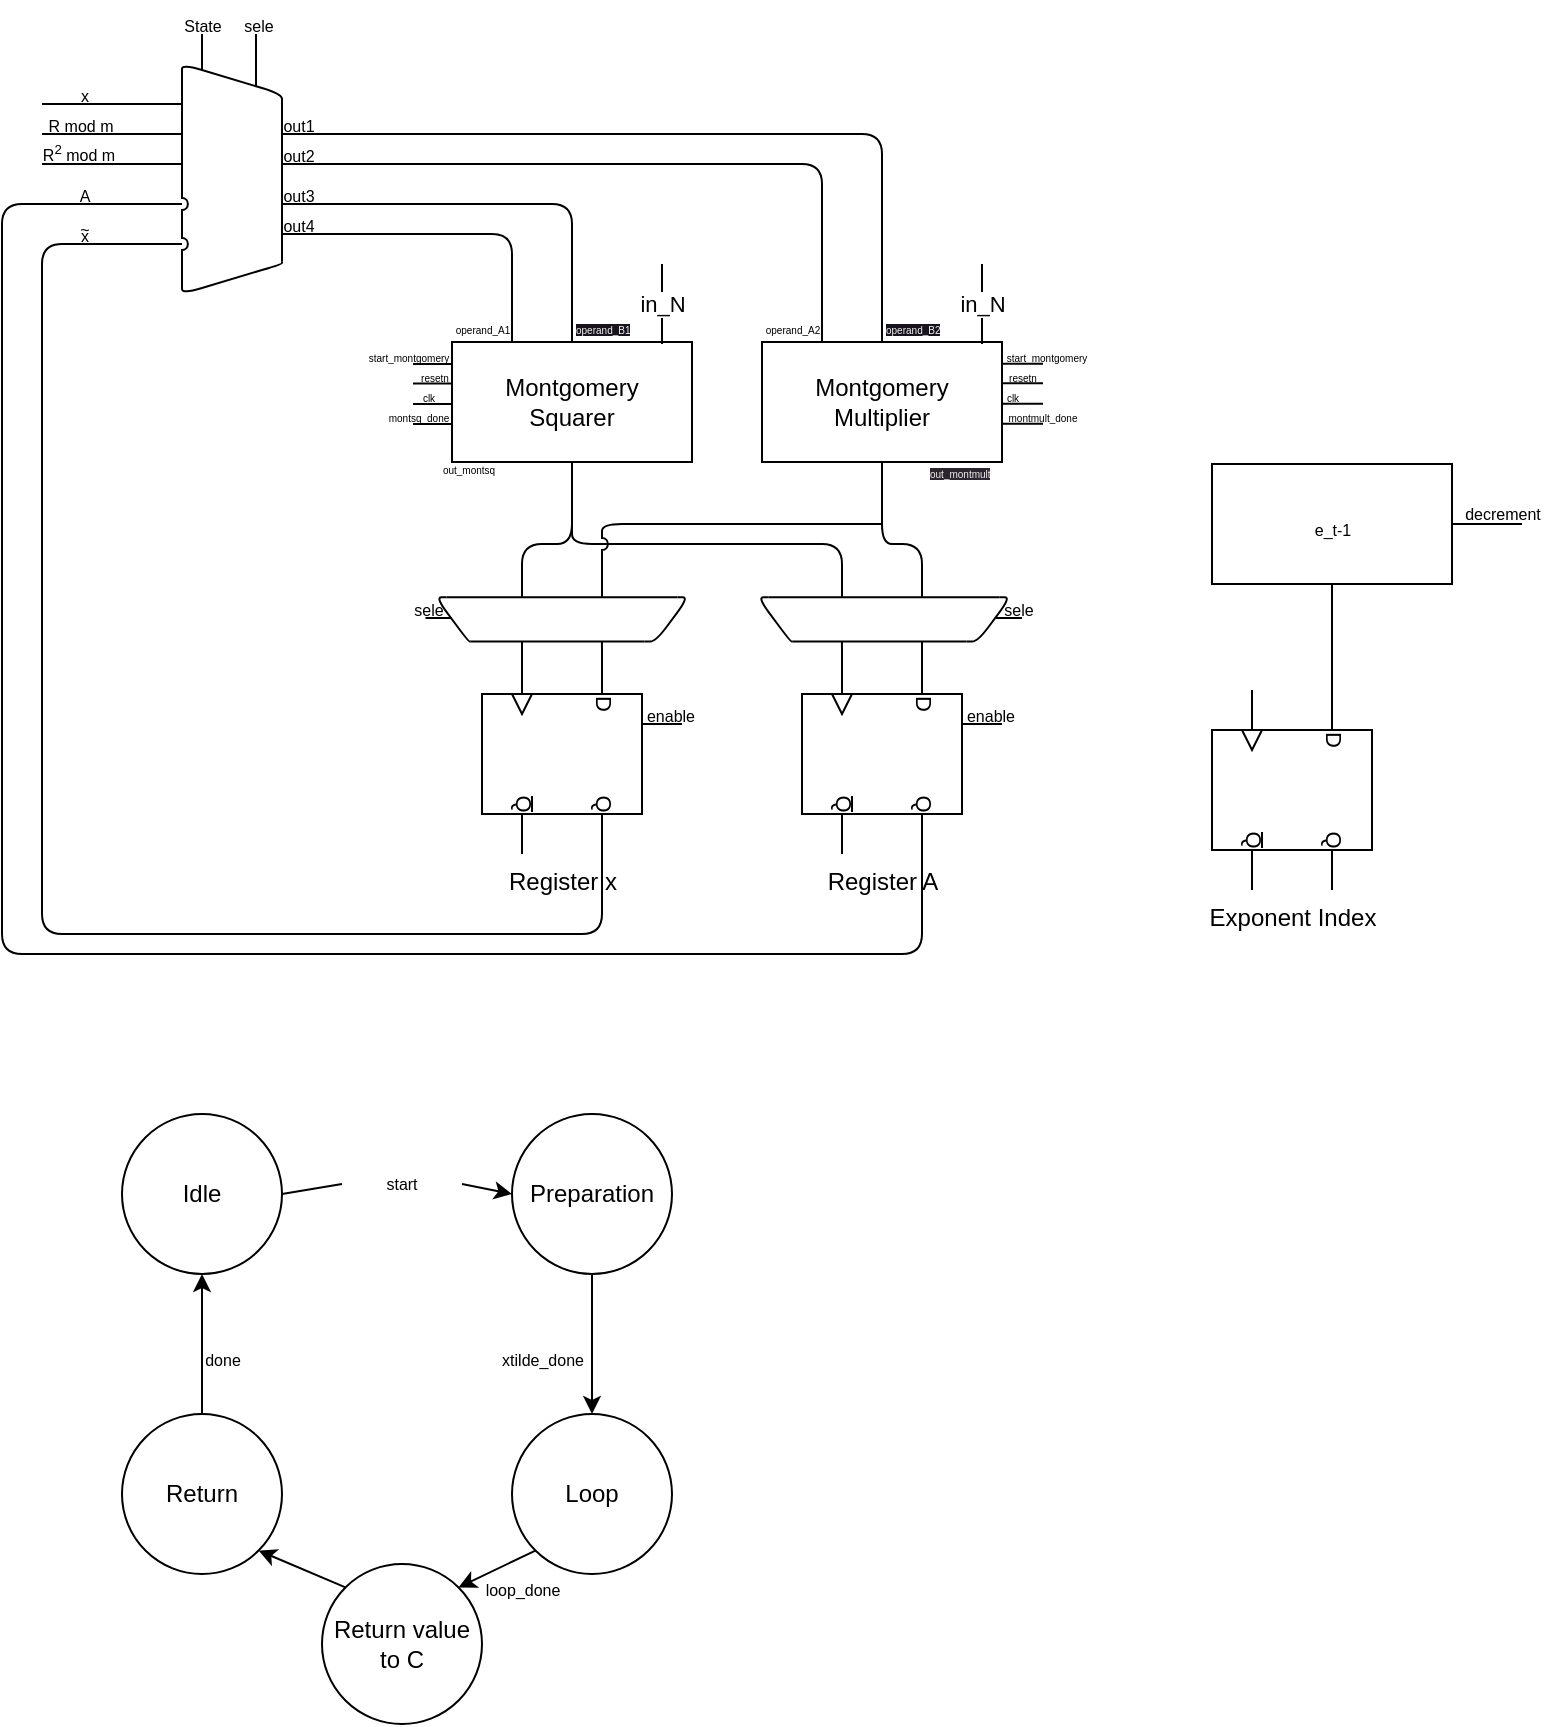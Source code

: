 <mxfile>
    <diagram id="UfIuGkAlby8bBscYtXFV" name="Page-1">
        <mxGraphModel dx="837" dy="388" grid="1" gridSize="5" guides="1" tooltips="1" connect="1" arrows="1" fold="1" page="1" pageScale="1" pageWidth="850" pageHeight="1100" math="0" shadow="0">
            <root>
                <mxCell id="0"/>
                <mxCell id="1" parent="0"/>
                <mxCell id="8" value="Montgomery&lt;br&gt;Squarer" style="rounded=0;whiteSpace=wrap;html=1;points=[[0,0,0,0,0],[0,0.25,0,0,0],[0,0.5,0,0,0],[0,0.75,0,0,0],[0,1,0,0,0],[0.25,0,0,0,0],[0.26,1,0,0,0],[0.5,0,0,0,0],[0.5,1,0,0,0],[0.75,0,0,0,0],[0.75,1,0,0,0],[1,0,0,0,0],[1,0.25,0,0,0],[1,0.5,0,0,0],[1,0.75,0,0,0],[1,1,0,0,0]];" parent="1" vertex="1">
                    <mxGeometry x="265" y="199" width="120" height="60" as="geometry"/>
                </mxCell>
                <mxCell id="10" value="Montgomery&lt;br&gt;Multiplier" style="rounded=0;whiteSpace=wrap;html=1;points=[[0,0,0,0,0],[0,0.25,0,0,0],[0,0.5,0,0,0],[0,0.75,0,0,0],[0,1,0,0,0],[0.25,0,0,0,0],[0.26,1,0,0,0],[0.5,0,0,0,0],[0.5,1,0,0,0],[0.71,1,0,0,0],[0.75,0,0,0,0],[1,0,0,0,0],[1,0.25,0,0,0],[1,0.5,0,0,0],[1,0.75,0,0,0],[1,1,0,0,0]];" parent="1" vertex="1">
                    <mxGeometry x="420" y="199" width="120" height="60" as="geometry"/>
                </mxCell>
                <mxCell id="91" style="edgeStyle=none;rounded=1;jumpStyle=arc;html=1;exitX=1;exitY=0.25;exitDx=0;exitDy=0;exitPerimeter=0;strokeColor=default;strokeWidth=1;endArrow=none;endFill=0;" parent="1" source="14" edge="1">
                    <mxGeometry relative="1" as="geometry">
                        <mxPoint x="130" y="150" as="targetPoint"/>
                        <Array as="points">
                            <mxPoint x="340" y="495"/>
                            <mxPoint x="60" y="495"/>
                            <mxPoint x="60" y="150"/>
                        </Array>
                    </mxGeometry>
                </mxCell>
                <mxCell id="158" style="edgeStyle=none;curved=1;jumpStyle=arc;html=1;exitX=0;exitY=0.25;exitDx=0;exitDy=0;exitPerimeter=0;strokeColor=default;strokeWidth=1;fontSize=8;endArrow=none;endFill=0;" parent="1" source="14" edge="1">
                    <mxGeometry relative="1" as="geometry">
                        <mxPoint x="339.97" y="348.728" as="targetPoint"/>
                    </mxGeometry>
                </mxCell>
                <mxCell id="159" style="edgeStyle=none;curved=1;jumpStyle=arc;html=1;exitX=0;exitY=0.75;exitDx=0;exitDy=0;exitPerimeter=0;strokeColor=default;strokeWidth=1;fontSize=8;endArrow=none;endFill=0;" parent="1" source="14" edge="1">
                    <mxGeometry relative="1" as="geometry">
                        <mxPoint x="300.016" y="348.961" as="targetPoint"/>
                    </mxGeometry>
                </mxCell>
                <mxCell id="14" value="Register x" style="verticalLabelPosition=bottom;shadow=0;dashed=0;align=center;html=1;verticalAlign=top;shape=mxgraph.electrical.logic_gates.d_type_flip-flop;direction=south;" parent="1" vertex="1">
                    <mxGeometry x="280" y="355" width="80" height="100" as="geometry"/>
                </mxCell>
                <mxCell id="89" style="rounded=1;jumpStyle=arc;html=1;exitX=1;exitY=0.25;exitDx=0;exitDy=0;exitPerimeter=0;strokeColor=default;strokeWidth=1;endArrow=none;endFill=0;" parent="1" source="15" edge="1">
                    <mxGeometry relative="1" as="geometry">
                        <mxPoint x="130" y="130" as="targetPoint"/>
                        <Array as="points">
                            <mxPoint x="500" y="505"/>
                            <mxPoint x="40" y="505"/>
                            <mxPoint x="40" y="132"/>
                            <mxPoint x="40" y="130"/>
                        </Array>
                    </mxGeometry>
                </mxCell>
                <mxCell id="160" style="edgeStyle=none;curved=1;jumpStyle=arc;html=1;exitX=0;exitY=0.25;exitDx=0;exitDy=0;exitPerimeter=0;strokeColor=default;strokeWidth=1;fontSize=8;endArrow=none;endFill=0;" parent="1" source="15" edge="1">
                    <mxGeometry relative="1" as="geometry">
                        <mxPoint x="500.011" y="348.64" as="targetPoint"/>
                    </mxGeometry>
                </mxCell>
                <mxCell id="161" style="edgeStyle=none;curved=1;jumpStyle=arc;html=1;exitX=0;exitY=0.75;exitDx=0;exitDy=0;exitPerimeter=0;strokeColor=default;strokeWidth=1;fontSize=8;endArrow=none;endFill=0;" parent="1" source="15" edge="1">
                    <mxGeometry relative="1" as="geometry">
                        <mxPoint x="459.968" y="348.914" as="targetPoint"/>
                    </mxGeometry>
                </mxCell>
                <mxCell id="15" value="Register A" style="verticalLabelPosition=bottom;shadow=0;dashed=0;align=center;html=1;verticalAlign=top;shape=mxgraph.electrical.logic_gates.d_type_flip-flop;direction=south;movable=1;resizable=1;rotatable=1;deletable=1;editable=1;connectable=1;" parent="1" vertex="1">
                    <mxGeometry x="440" y="355" width="80" height="100" as="geometry"/>
                </mxCell>
                <mxCell id="49" value="in_N" style="endArrow=none;html=1;rounded=1;exitX=0.75;exitY=0;exitDx=0;exitDy=0;exitPerimeter=0;" parent="1" edge="1">
                    <mxGeometry width="50" height="50" relative="1" as="geometry">
                        <mxPoint x="530" y="200" as="sourcePoint"/>
                        <mxPoint x="530" y="160" as="targetPoint"/>
                    </mxGeometry>
                </mxCell>
                <mxCell id="54" value="in_N" style="endArrow=none;html=1;rounded=1;exitX=0.75;exitY=0;exitDx=0;exitDy=0;exitPerimeter=0;" parent="1" edge="1">
                    <mxGeometry width="50" height="50" relative="1" as="geometry">
                        <mxPoint x="370" y="200" as="sourcePoint"/>
                        <mxPoint x="370" y="160" as="targetPoint"/>
                    </mxGeometry>
                </mxCell>
                <mxCell id="71" value="" style="endArrow=none;html=1;rounded=1;entryX=0.25;entryY=0;entryDx=0;entryDy=0;entryPerimeter=0;" parent="1" target="8" edge="1">
                    <mxGeometry width="50" height="50" relative="1" as="geometry">
                        <mxPoint x="180" y="145" as="sourcePoint"/>
                        <mxPoint x="340" y="200" as="targetPoint"/>
                        <Array as="points">
                            <mxPoint x="295" y="145"/>
                        </Array>
                    </mxGeometry>
                </mxCell>
                <mxCell id="204" value="&lt;font style=&quot;font-size: 5px;&quot;&gt;operand_A1&lt;/font&gt;" style="edgeLabel;html=1;align=center;verticalAlign=middle;resizable=0;points=[];" parent="71" vertex="1" connectable="0">
                    <mxGeometry x="0.902" y="-1" relative="1" as="geometry">
                        <mxPoint x="-14" as="offset"/>
                    </mxGeometry>
                </mxCell>
                <mxCell id="72" value="" style="endArrow=none;html=1;rounded=1;entryX=0.5;entryY=0;entryDx=0;entryDy=0;entryPerimeter=0;" parent="1" target="8" edge="1">
                    <mxGeometry width="50" height="50" relative="1" as="geometry">
                        <mxPoint x="180" y="130" as="sourcePoint"/>
                        <mxPoint x="275" y="130" as="targetPoint"/>
                        <Array as="points">
                            <mxPoint x="325" y="130"/>
                        </Array>
                    </mxGeometry>
                </mxCell>
                <mxCell id="73" value="" style="endArrow=none;html=1;rounded=1;entryX=0.5;entryY=0;entryDx=0;entryDy=0;entryPerimeter=0;" parent="1" target="10" edge="1">
                    <mxGeometry width="50" height="50" relative="1" as="geometry">
                        <mxPoint x="180" y="95" as="sourcePoint"/>
                        <mxPoint x="360" y="135" as="targetPoint"/>
                        <Array as="points">
                            <mxPoint x="480" y="95"/>
                        </Array>
                    </mxGeometry>
                </mxCell>
                <mxCell id="74" value="" style="endArrow=none;html=1;rounded=1;entryX=0.25;entryY=0;entryDx=0;entryDy=0;entryPerimeter=0;" parent="1" target="10" edge="1">
                    <mxGeometry width="50" height="50" relative="1" as="geometry">
                        <mxPoint x="180" y="110" as="sourcePoint"/>
                        <mxPoint x="350" y="140" as="targetPoint"/>
                        <Array as="points">
                            <mxPoint x="450" y="110"/>
                        </Array>
                    </mxGeometry>
                </mxCell>
                <mxCell id="78" value="" style="group;fillColor=none;rounded=0;" parent="1" vertex="1" connectable="0">
                    <mxGeometry x="130" y="60" width="50" height="115" as="geometry"/>
                </mxCell>
                <mxCell id="58" value="" style="endArrow=none;html=1;rounded=1;strokeColor=default;strokeWidth=1;" parent="78" edge="1">
                    <mxGeometry width="50" height="50" relative="1" as="geometry">
                        <mxPoint x="50" y="98.889" as="sourcePoint"/>
                        <mxPoint x="50" y="20" as="targetPoint"/>
                    </mxGeometry>
                </mxCell>
                <mxCell id="59" value="" style="endArrow=none;html=1;rounded=1;" parent="78" edge="1">
                    <mxGeometry width="50" height="50" relative="1" as="geometry">
                        <mxPoint y="110" as="sourcePoint"/>
                        <mxPoint x="50" y="98.889" as="targetPoint"/>
                        <Array as="points">
                            <mxPoint y="110"/>
                            <mxPoint y="115"/>
                            <mxPoint x="50" y="100"/>
                        </Array>
                    </mxGeometry>
                </mxCell>
                <mxCell id="60" value="" style="endArrow=none;html=1;strokeColor=default;strokeWidth=1;rounded=1;" parent="78" edge="1">
                    <mxGeometry width="50" height="50" relative="1" as="geometry">
                        <mxPoint y="5" as="sourcePoint"/>
                        <mxPoint x="50" y="20" as="targetPoint"/>
                        <Array as="points">
                            <mxPoint/>
                            <mxPoint x="50" y="15"/>
                            <mxPoint x="50" y="20"/>
                        </Array>
                    </mxGeometry>
                </mxCell>
                <mxCell id="76" value="" style="endArrow=none;html=1;rounded=1;strokeColor=default;strokeWidth=1;jumpStyle=arc;" parent="78" edge="1">
                    <mxGeometry width="50" height="50" relative="1" as="geometry">
                        <mxPoint y="110" as="sourcePoint"/>
                        <mxPoint y="5" as="targetPoint"/>
                    </mxGeometry>
                </mxCell>
                <mxCell id="81" value="" style="endArrow=none;html=1;rounded=1;strokeColor=default;strokeWidth=1;jumpStyle=arc;" parent="1" edge="1">
                    <mxGeometry width="50" height="50" relative="1" as="geometry">
                        <mxPoint x="140" y="63" as="sourcePoint"/>
                        <mxPoint x="140" y="45" as="targetPoint"/>
                    </mxGeometry>
                </mxCell>
                <mxCell id="85" value="" style="endArrow=none;html=1;rounded=1;strokeColor=default;strokeWidth=1;jumpStyle=arc;" parent="1" edge="1">
                    <mxGeometry width="50" height="50" relative="1" as="geometry">
                        <mxPoint x="60" y="80" as="sourcePoint"/>
                        <mxPoint x="130" y="80" as="targetPoint"/>
                    </mxGeometry>
                </mxCell>
                <mxCell id="86" value="" style="endArrow=none;html=1;rounded=1;strokeColor=default;strokeWidth=1;jumpStyle=arc;" parent="1" edge="1">
                    <mxGeometry width="50" height="50" relative="1" as="geometry">
                        <mxPoint x="60" y="95" as="sourcePoint"/>
                        <mxPoint x="130" y="95" as="targetPoint"/>
                    </mxGeometry>
                </mxCell>
                <mxCell id="87" value="" style="endArrow=none;html=1;rounded=1;strokeColor=default;strokeWidth=1;jumpStyle=arc;" parent="1" edge="1">
                    <mxGeometry width="50" height="50" relative="1" as="geometry">
                        <mxPoint x="60" y="110" as="sourcePoint"/>
                        <mxPoint x="130" y="110" as="targetPoint"/>
                    </mxGeometry>
                </mxCell>
                <mxCell id="122" value="&lt;font style=&quot;font-size: 8px;&quot;&gt;x&lt;/font&gt;" style="text;html=1;align=center;verticalAlign=middle;resizable=0;points=[];autosize=1;strokeColor=none;fillColor=none;fontSize=5;" parent="1" vertex="1">
                    <mxGeometry x="68" y="63" width="25" height="25" as="geometry"/>
                </mxCell>
                <mxCell id="123" value="R mod m" style="text;html=1;align=center;verticalAlign=middle;resizable=0;points=[];autosize=1;strokeColor=none;fillColor=none;fontSize=8;" parent="1" vertex="1">
                    <mxGeometry x="51" y="78" width="55" height="25" as="geometry"/>
                </mxCell>
                <mxCell id="127" value="R&lt;sup&gt;2&lt;/sup&gt; mod m" style="text;html=1;align=center;verticalAlign=middle;resizable=0;points=[];autosize=1;strokeColor=none;fillColor=none;fontSize=8;" parent="1" vertex="1">
                    <mxGeometry x="50" y="90" width="55" height="30" as="geometry"/>
                </mxCell>
                <mxCell id="128" value="A" style="text;html=1;align=center;verticalAlign=middle;resizable=0;points=[];autosize=1;strokeColor=none;fillColor=none;fontSize=8;" parent="1" vertex="1">
                    <mxGeometry x="68" y="113" width="25" height="25" as="geometry"/>
                </mxCell>
                <mxCell id="131" value="" style="group" parent="1" vertex="1" connectable="0">
                    <mxGeometry x="68" y="130" width="25" height="28" as="geometry"/>
                </mxCell>
                <mxCell id="129" value="x" style="text;html=1;align=center;verticalAlign=middle;resizable=0;points=[];autosize=1;strokeColor=none;fillColor=none;fontSize=8;" parent="131" vertex="1">
                    <mxGeometry y="3" width="25" height="25" as="geometry"/>
                </mxCell>
                <mxCell id="130" value="~" style="text;html=1;align=center;verticalAlign=middle;resizable=0;points=[];autosize=1;strokeColor=none;fillColor=none;fontSize=8;" parent="131" vertex="1">
                    <mxGeometry width="25" height="25" as="geometry"/>
                </mxCell>
                <mxCell id="132" value="State" style="text;html=1;align=center;verticalAlign=middle;resizable=0;points=[];autosize=1;strokeColor=none;fillColor=none;fontSize=8;" parent="1" vertex="1">
                    <mxGeometry x="120" y="28" width="40" height="25" as="geometry"/>
                </mxCell>
                <mxCell id="133" value="sele" style="text;html=1;align=center;verticalAlign=middle;resizable=0;points=[];autosize=1;strokeColor=none;fillColor=none;fontSize=8;" parent="1" vertex="1">
                    <mxGeometry x="150" y="28" width="35" height="25" as="geometry"/>
                </mxCell>
                <mxCell id="134" value="" style="endArrow=none;html=1;strokeColor=default;strokeWidth=1;fontSize=8;curved=1;jumpStyle=arc;" parent="1" edge="1">
                    <mxGeometry width="50" height="50" relative="1" as="geometry">
                        <mxPoint x="167" y="71" as="sourcePoint"/>
                        <mxPoint x="167" y="45" as="targetPoint"/>
                    </mxGeometry>
                </mxCell>
                <mxCell id="148" value="" style="group;fillColor=none;rounded=0;rotation=90;" parent="1" vertex="1" connectable="0">
                    <mxGeometry x="325" y="322" width="55" height="50.87" as="geometry"/>
                </mxCell>
                <mxCell id="149" value="" style="endArrow=none;html=1;rounded=1;strokeColor=default;strokeWidth=1;" parent="148" edge="1">
                    <mxGeometry width="50" height="50" relative="1" as="geometry">
                        <mxPoint x="-50.6" y="26.797" as="sourcePoint"/>
                        <mxPoint x="36.3" y="26.797" as="targetPoint"/>
                    </mxGeometry>
                </mxCell>
                <mxCell id="150" value="" style="endArrow=none;html=1;rounded=1;" parent="148" edge="1">
                    <mxGeometry width="50" height="50" relative="1" as="geometry">
                        <mxPoint x="-62.7" y="4.679" as="sourcePoint"/>
                        <mxPoint x="-50.6" y="26.797" as="targetPoint"/>
                        <Array as="points">
                            <mxPoint x="-62.7" y="4.679"/>
                            <mxPoint x="-68.2" y="4.679"/>
                            <mxPoint x="-51.7" y="26.797"/>
                        </Array>
                    </mxGeometry>
                </mxCell>
                <mxCell id="151" value="" style="endArrow=none;html=1;strokeColor=default;strokeWidth=1;rounded=1;" parent="148" edge="1">
                    <mxGeometry width="50" height="50" relative="1" as="geometry">
                        <mxPoint x="52.8" y="4.679" as="sourcePoint"/>
                        <mxPoint x="36.3" y="26.797" as="targetPoint"/>
                        <Array as="points">
                            <mxPoint x="58.3" y="4.679"/>
                            <mxPoint x="41.8" y="26.797"/>
                            <mxPoint x="36.3" y="26.797"/>
                        </Array>
                    </mxGeometry>
                </mxCell>
                <mxCell id="152" value="" style="endArrow=none;html=1;rounded=1;strokeColor=default;strokeWidth=1;jumpStyle=arc;" parent="148" edge="1">
                    <mxGeometry width="50" height="50" relative="1" as="geometry">
                        <mxPoint x="-62.7" y="4.679" as="sourcePoint"/>
                        <mxPoint x="52.8" y="4.679" as="targetPoint"/>
                    </mxGeometry>
                </mxCell>
                <mxCell id="153" value="" style="group;fillColor=none;rounded=0;rotation=90;" parent="1" vertex="1" connectable="0">
                    <mxGeometry x="486" y="322" width="55" height="50.87" as="geometry"/>
                </mxCell>
                <mxCell id="154" value="" style="endArrow=none;html=1;rounded=1;strokeColor=default;strokeWidth=1;" parent="153" edge="1">
                    <mxGeometry width="50" height="50" relative="1" as="geometry">
                        <mxPoint x="-50.6" y="26.797" as="sourcePoint"/>
                        <mxPoint x="36.3" y="26.797" as="targetPoint"/>
                    </mxGeometry>
                </mxCell>
                <mxCell id="155" value="" style="endArrow=none;html=1;rounded=1;" parent="153" edge="1">
                    <mxGeometry width="50" height="50" relative="1" as="geometry">
                        <mxPoint x="-62.7" y="4.679" as="sourcePoint"/>
                        <mxPoint x="-50.6" y="26.797" as="targetPoint"/>
                        <Array as="points">
                            <mxPoint x="-62.7" y="4.679"/>
                            <mxPoint x="-68.2" y="4.679"/>
                            <mxPoint x="-51.7" y="26.797"/>
                        </Array>
                    </mxGeometry>
                </mxCell>
                <mxCell id="156" value="" style="endArrow=none;html=1;strokeColor=default;strokeWidth=1;rounded=1;" parent="153" edge="1">
                    <mxGeometry width="50" height="50" relative="1" as="geometry">
                        <mxPoint x="52.8" y="4.679" as="sourcePoint"/>
                        <mxPoint x="36.3" y="26.797" as="targetPoint"/>
                        <Array as="points">
                            <mxPoint x="58.3" y="4.679"/>
                            <mxPoint x="41.8" y="26.797"/>
                            <mxPoint x="36.3" y="26.797"/>
                        </Array>
                    </mxGeometry>
                </mxCell>
                <mxCell id="157" value="" style="endArrow=none;html=1;rounded=1;strokeColor=default;strokeWidth=1;jumpStyle=arc;" parent="153" edge="1">
                    <mxGeometry width="50" height="50" relative="1" as="geometry">
                        <mxPoint x="-62.7" y="4.679" as="sourcePoint"/>
                        <mxPoint x="52.8" y="4.679" as="targetPoint"/>
                    </mxGeometry>
                </mxCell>
                <mxCell id="163" value="" style="endArrow=none;html=1;strokeColor=default;strokeWidth=1;fontSize=8;curved=1;jumpStyle=arc;" parent="1" edge="1">
                    <mxGeometry width="50" height="50" relative="1" as="geometry">
                        <mxPoint x="251.75" y="337" as="sourcePoint"/>
                        <mxPoint x="264.75" y="337" as="targetPoint"/>
                        <Array as="points"/>
                    </mxGeometry>
                </mxCell>
                <mxCell id="164" value="" style="endArrow=none;html=1;strokeColor=default;strokeWidth=1;fontSize=8;curved=1;jumpStyle=arc;" parent="1" edge="1">
                    <mxGeometry width="50" height="50" relative="1" as="geometry">
                        <mxPoint x="537" y="337" as="sourcePoint"/>
                        <mxPoint x="550" y="337" as="targetPoint"/>
                        <Array as="points"/>
                    </mxGeometry>
                </mxCell>
                <mxCell id="165" value="sele" style="text;html=1;align=center;verticalAlign=middle;resizable=0;points=[];autosize=1;strokeColor=none;fillColor=none;fontSize=8;" parent="1" vertex="1">
                    <mxGeometry x="530" y="320" width="35" height="25" as="geometry"/>
                </mxCell>
                <mxCell id="167" value="sele" style="text;html=1;align=center;verticalAlign=middle;resizable=0;points=[];autosize=1;strokeColor=none;fillColor=none;fontSize=8;" parent="1" vertex="1">
                    <mxGeometry x="235" y="320" width="35" height="25" as="geometry"/>
                </mxCell>
                <mxCell id="197" style="edgeStyle=none;curved=1;jumpStyle=arc;html=1;exitX=0;exitY=0.25;exitDx=0;exitDy=0;exitPerimeter=0;strokeColor=default;strokeWidth=1;fontSize=8;endArrow=none;endFill=0;entryX=0.5;entryY=1;entryDx=0;entryDy=0;" parent="1" source="170" target="199" edge="1">
                    <mxGeometry relative="1" as="geometry">
                        <mxPoint x="704.907" y="310.0" as="targetPoint"/>
                    </mxGeometry>
                </mxCell>
                <mxCell id="170" value="Exponent Index" style="verticalLabelPosition=bottom;shadow=0;dashed=0;align=center;html=1;verticalAlign=top;shape=mxgraph.electrical.logic_gates.d_type_flip-flop;direction=south;movable=1;resizable=1;rotatable=1;deletable=1;editable=1;connectable=1;" parent="1" vertex="1">
                    <mxGeometry x="645" y="373" width="80" height="100" as="geometry"/>
                </mxCell>
                <mxCell id="171" value="" style="endArrow=none;html=1;strokeColor=default;strokeWidth=1;fontSize=8;curved=1;jumpStyle=arc;" parent="1" edge="1">
                    <mxGeometry width="50" height="50" relative="1" as="geometry">
                        <mxPoint x="520" y="390" as="sourcePoint"/>
                        <mxPoint x="540" y="390" as="targetPoint"/>
                    </mxGeometry>
                </mxCell>
                <mxCell id="172" value="" style="endArrow=none;html=1;strokeColor=default;strokeWidth=1;fontSize=8;curved=1;jumpStyle=arc;" parent="1" edge="1">
                    <mxGeometry width="50" height="50" relative="1" as="geometry">
                        <mxPoint x="360" y="390" as="sourcePoint"/>
                        <mxPoint x="380" y="390" as="targetPoint"/>
                    </mxGeometry>
                </mxCell>
                <mxCell id="173" value="enable" style="text;html=1;align=center;verticalAlign=middle;resizable=0;points=[];autosize=1;strokeColor=none;fillColor=none;fontSize=8;" parent="1" vertex="1">
                    <mxGeometry x="351" y="373" width="45" height="25" as="geometry"/>
                </mxCell>
                <mxCell id="174" value="enable" style="text;html=1;align=center;verticalAlign=middle;resizable=0;points=[];autosize=1;strokeColor=none;fillColor=none;fontSize=8;" parent="1" vertex="1">
                    <mxGeometry x="511" y="373" width="45" height="25" as="geometry"/>
                </mxCell>
                <mxCell id="179" value="Idle" style="ellipse;whiteSpace=wrap;html=1;" parent="1" vertex="1">
                    <mxGeometry x="100" y="585" width="80" height="80" as="geometry"/>
                </mxCell>
                <mxCell id="180" value="Loop" style="ellipse;whiteSpace=wrap;html=1;" parent="1" vertex="1">
                    <mxGeometry x="295" y="735" width="80" height="80" as="geometry"/>
                </mxCell>
                <mxCell id="181" value="Return" style="ellipse;whiteSpace=wrap;html=1;" parent="1" vertex="1">
                    <mxGeometry x="100" y="735" width="80" height="80" as="geometry"/>
                </mxCell>
                <mxCell id="182" value="Preparation" style="ellipse;whiteSpace=wrap;html=1;" parent="1" vertex="1">
                    <mxGeometry x="295" y="585" width="80" height="80" as="geometry"/>
                </mxCell>
                <mxCell id="183" value="" style="endArrow=classic;html=1;strokeColor=default;strokeWidth=1;fontSize=8;curved=1;jumpStyle=arc;exitX=1;exitY=0.5;exitDx=0;exitDy=0;entryX=0;entryY=0.5;entryDx=0;entryDy=0;startArrow=none;" parent="1" source="190" edge="1" target="182">
                    <mxGeometry width="50" height="50" relative="1" as="geometry">
                        <mxPoint x="295" y="685" as="sourcePoint"/>
                        <mxPoint x="260" y="640" as="targetPoint"/>
                    </mxGeometry>
                </mxCell>
                <mxCell id="185" value="" style="endArrow=classic;html=1;strokeColor=default;strokeWidth=1;fontSize=8;curved=1;jumpStyle=arc;exitX=0;exitY=1;exitDx=0;exitDy=0;entryX=1;entryY=0;entryDx=0;entryDy=0;" parent="1" edge="1" target="233" source="180">
                    <mxGeometry width="50" height="50" relative="1" as="geometry">
                        <mxPoint x="345" y="825" as="sourcePoint"/>
                        <mxPoint x="305" y="850" as="targetPoint"/>
                    </mxGeometry>
                </mxCell>
                <mxCell id="187" value="" style="endArrow=classic;html=1;strokeColor=default;strokeWidth=1;fontSize=8;curved=1;jumpStyle=arc;exitX=0.5;exitY=1;exitDx=0;exitDy=0;entryX=0.5;entryY=0;entryDx=0;entryDy=0;" parent="1" source="182" target="180" edge="1">
                    <mxGeometry width="50" height="50" relative="1" as="geometry">
                        <mxPoint x="345" y="635" as="sourcePoint"/>
                        <mxPoint x="295" y="685" as="targetPoint"/>
                    </mxGeometry>
                </mxCell>
                <mxCell id="188" value="" style="endArrow=classic;html=1;strokeColor=default;strokeWidth=1;fontSize=8;curved=1;jumpStyle=arc;exitX=0.5;exitY=0;exitDx=0;exitDy=0;entryX=0.5;entryY=1;entryDx=0;entryDy=0;" parent="1" source="181" target="179" edge="1">
                    <mxGeometry width="50" height="50" relative="1" as="geometry">
                        <mxPoint x="285" y="710" as="sourcePoint"/>
                        <mxPoint x="335" y="660" as="targetPoint"/>
                    </mxGeometry>
                </mxCell>
                <mxCell id="193" value="xtilde_done" style="text;html=1;align=center;verticalAlign=middle;resizable=0;points=[];autosize=1;strokeColor=none;fillColor=none;fontSize=8;" parent="1" vertex="1">
                    <mxGeometry x="280" y="695" width="60" height="25" as="geometry"/>
                </mxCell>
                <mxCell id="194" value="loop_done" style="text;html=1;align=center;verticalAlign=middle;resizable=0;points=[];autosize=1;strokeColor=none;fillColor=none;fontSize=8;" parent="1" vertex="1">
                    <mxGeometry x="270" y="810" width="60" height="25" as="geometry"/>
                </mxCell>
                <mxCell id="195" value="done" style="text;html=1;align=center;verticalAlign=middle;resizable=0;points=[];autosize=1;strokeColor=none;fillColor=none;fontSize=8;" parent="1" vertex="1">
                    <mxGeometry x="130" y="695" width="40" height="25" as="geometry"/>
                </mxCell>
                <mxCell id="198" value="e_t-1" style="text;html=1;align=center;verticalAlign=middle;resizable=0;points=[];autosize=1;strokeColor=none;fillColor=none;fontSize=8;rounded=0;" parent="1" vertex="1">
                    <mxGeometry x="685" y="280" width="40" height="25" as="geometry"/>
                </mxCell>
                <mxCell id="199" value="" style="rounded=0;whiteSpace=wrap;html=1;fontSize=8;fillColor=none;" parent="1" vertex="1">
                    <mxGeometry x="645" y="260" width="120" height="60" as="geometry"/>
                </mxCell>
                <mxCell id="201" value="" style="edgeStyle=none;orthogonalLoop=1;jettySize=auto;html=1;strokeColor=default;strokeWidth=1;fontSize=8;endArrow=none;endFill=0;curved=1;jumpStyle=arc;exitX=1;exitY=0.5;exitDx=0;exitDy=0;" parent="1" source="199" edge="1">
                    <mxGeometry width="100" relative="1" as="geometry">
                        <mxPoint x="785" y="296" as="sourcePoint"/>
                        <mxPoint x="800" y="290" as="targetPoint"/>
                        <Array as="points"/>
                    </mxGeometry>
                </mxCell>
                <mxCell id="202" value="decrement" style="text;html=1;align=center;verticalAlign=middle;resizable=0;points=[];autosize=1;strokeColor=none;fillColor=none;fontSize=8;" parent="1" vertex="1">
                    <mxGeometry x="760" y="272" width="60" height="25" as="geometry"/>
                </mxCell>
                <mxCell id="205" value="&lt;span style=&quot;color: rgb(240, 240, 240); font-family: Helvetica; font-size: 5px; font-style: normal; font-variant-ligatures: normal; font-variant-caps: normal; font-weight: 400; letter-spacing: normal; orphans: 2; text-align: center; text-indent: 0px; text-transform: none; widows: 2; word-spacing: 0px; -webkit-text-stroke-width: 0px; background-color: rgb(24, 20, 29); text-decoration-thickness: initial; text-decoration-style: initial; text-decoration-color: initial; float: none; display: inline !important;&quot;&gt;operand_B1&lt;/span&gt;" style="text;whiteSpace=wrap;html=1;fontSize=5;" parent="1" vertex="1">
                    <mxGeometry x="325" y="183" width="55" height="25" as="geometry"/>
                </mxCell>
                <mxCell id="206" value="&lt;font style=&quot;font-size: 5px;&quot;&gt;operand_A2&lt;/font&gt;" style="edgeLabel;html=1;align=center;verticalAlign=middle;resizable=0;points=[];" parent="1" vertex="1" connectable="0">
                    <mxGeometry x="435" y="190.758" as="geometry"/>
                </mxCell>
                <mxCell id="207" value="&lt;span style=&quot;color: rgb(240, 240, 240); font-family: Helvetica; font-size: 5px; font-style: normal; font-variant-ligatures: normal; font-variant-caps: normal; font-weight: 400; letter-spacing: normal; orphans: 2; text-align: center; text-indent: 0px; text-transform: none; widows: 2; word-spacing: 0px; -webkit-text-stroke-width: 0px; background-color: rgb(24, 20, 29); text-decoration-thickness: initial; text-decoration-style: initial; text-decoration-color: initial; float: none; display: inline !important;&quot;&gt;operand_B2&lt;/span&gt;" style="text;whiteSpace=wrap;html=1;fontSize=5;" parent="1" vertex="1">
                    <mxGeometry x="480" y="183" width="55" height="25" as="geometry"/>
                </mxCell>
                <mxCell id="208" value="out_montsq" style="text;html=1;align=center;verticalAlign=middle;resizable=0;points=[];autosize=1;strokeColor=none;fillColor=none;fontSize=5;" parent="1" vertex="1">
                    <mxGeometry x="250" y="252" width="45" height="20" as="geometry"/>
                </mxCell>
                <mxCell id="209" value="&lt;span style=&quot;color: rgb(240, 240, 240); font-family: Helvetica; font-size: 5px; font-style: normal; font-variant-ligatures: normal; font-variant-caps: normal; font-weight: 400; letter-spacing: normal; orphans: 2; text-align: center; text-indent: 0px; text-transform: none; widows: 2; word-spacing: 0px; -webkit-text-stroke-width: 0px; background-color: rgb(42, 37, 47); text-decoration-thickness: initial; text-decoration-style: initial; text-decoration-color: initial; float: none; display: inline !important;&quot;&gt;out_montmult&lt;/span&gt;" style="text;whiteSpace=wrap;html=1;fontSize=5;" parent="1" vertex="1">
                    <mxGeometry x="502" y="255" width="50" height="25" as="geometry"/>
                </mxCell>
                <mxCell id="210" value="&lt;font style=&quot;font-size: 8px;&quot;&gt;out1&lt;/font&gt;" style="text;html=1;align=center;verticalAlign=middle;resizable=0;points=[];autosize=1;strokeColor=none;fillColor=none;fontSize=5;" parent="1" vertex="1">
                    <mxGeometry x="170" y="78" width="35" height="25" as="geometry"/>
                </mxCell>
                <mxCell id="213" value="out2" style="text;html=1;align=center;verticalAlign=middle;resizable=0;points=[];autosize=1;strokeColor=none;fillColor=none;fontSize=8;" parent="1" vertex="1">
                    <mxGeometry x="170" y="93" width="35" height="25" as="geometry"/>
                </mxCell>
                <mxCell id="214" value="out3" style="text;html=1;align=center;verticalAlign=middle;resizable=0;points=[];autosize=1;strokeColor=none;fillColor=none;fontSize=8;" parent="1" vertex="1">
                    <mxGeometry x="170" y="113" width="35" height="25" as="geometry"/>
                </mxCell>
                <mxCell id="215" value="out4" style="text;html=1;align=center;verticalAlign=middle;resizable=0;points=[];autosize=1;strokeColor=none;fillColor=none;fontSize=8;" parent="1" vertex="1">
                    <mxGeometry x="170" y="128" width="35" height="25" as="geometry"/>
                </mxCell>
                <mxCell id="224" value="" style="group" parent="1" vertex="1" connectable="0">
                    <mxGeometry x="213" y="194" width="60.5" height="55" as="geometry"/>
                </mxCell>
                <mxCell id="93" value="" style="endArrow=none;html=1;strokeColor=default;strokeWidth=1;curved=1;jumpStyle=arc;" parent="224" edge="1">
                    <mxGeometry width="50" height="50" relative="1" as="geometry">
                        <mxPoint x="32.5" y="36" as="sourcePoint"/>
                        <mxPoint x="52.5" y="36" as="targetPoint"/>
                    </mxGeometry>
                </mxCell>
                <mxCell id="94" value="" style="endArrow=none;html=1;strokeColor=default;strokeWidth=1;curved=1;jumpStyle=arc;" parent="224" edge="1">
                    <mxGeometry width="50" height="50" relative="1" as="geometry">
                        <mxPoint x="32.5" y="25.8" as="sourcePoint"/>
                        <mxPoint x="52.5" y="25.8" as="targetPoint"/>
                    </mxGeometry>
                </mxCell>
                <mxCell id="96" value="" style="endArrow=none;html=1;strokeColor=default;strokeWidth=1;curved=1;jumpStyle=arc;" parent="224" edge="1">
                    <mxGeometry width="50" height="50" relative="1" as="geometry">
                        <mxPoint x="32.5" y="16" as="sourcePoint"/>
                        <mxPoint x="52.5" y="16" as="targetPoint"/>
                    </mxGeometry>
                </mxCell>
                <mxCell id="104" value="&lt;font style=&quot;font-size: 5px;&quot;&gt;start_montgomery&lt;/font&gt;" style="text;html=1;align=center;verticalAlign=middle;resizable=0;points=[];autosize=1;strokeColor=none;fillColor=none;fontSize=7;" parent="224" vertex="1">
                    <mxGeometry width="60" height="25" as="geometry"/>
                </mxCell>
                <mxCell id="105" value="&lt;font style=&quot;font-size: 5px;&quot;&gt;resetn&lt;/font&gt;" style="text;html=1;align=center;verticalAlign=middle;resizable=0;points=[];autosize=1;strokeColor=none;fillColor=none;fontSize=7;" parent="224" vertex="1">
                    <mxGeometry x="25.5" y="10" width="35" height="25" as="geometry"/>
                </mxCell>
                <mxCell id="106" value="&lt;font style=&quot;font-size: 5px;&quot;&gt;clk&lt;/font&gt;" style="text;html=1;align=center;verticalAlign=middle;resizable=0;points=[];autosize=1;strokeColor=none;fillColor=none;fontSize=7;" parent="224" vertex="1">
                    <mxGeometry x="27" y="20" width="25" height="25" as="geometry"/>
                </mxCell>
                <mxCell id="108" value="" style="endArrow=none;html=1;strokeColor=default;strokeWidth=1;curved=1;jumpStyle=arc;" parent="224" edge="1">
                    <mxGeometry width="50" height="50" relative="1" as="geometry">
                        <mxPoint x="32.5" y="46" as="sourcePoint"/>
                        <mxPoint x="52.5" y="46" as="targetPoint"/>
                    </mxGeometry>
                </mxCell>
                <mxCell id="109" value="&lt;span style=&quot;font-size: 5px;&quot;&gt;montsq_done&lt;/span&gt;" style="text;html=1;align=center;verticalAlign=middle;resizable=0;points=[];autosize=1;strokeColor=none;fillColor=none;fontSize=7;" parent="224" vertex="1">
                    <mxGeometry x="10" y="30" width="50" height="25" as="geometry"/>
                </mxCell>
                <mxCell id="226" value="" style="group" parent="1" vertex="1" connectable="0">
                    <mxGeometry x="532" y="194" width="60" height="55" as="geometry"/>
                </mxCell>
                <mxCell id="113" value="&lt;font style=&quot;font-size: 5px;&quot;&gt;start_montgomery&lt;/font&gt;" style="text;html=1;align=center;verticalAlign=middle;resizable=0;points=[];autosize=1;strokeColor=none;fillColor=none;fontSize=7;" parent="226" vertex="1">
                    <mxGeometry width="60" height="25" as="geometry"/>
                </mxCell>
                <mxCell id="114" value="&lt;font style=&quot;font-size: 5px;&quot;&gt;resetn&lt;/font&gt;" style="text;html=1;align=center;verticalAlign=middle;resizable=0;points=[];autosize=1;strokeColor=none;fillColor=none;fontSize=7;" parent="226" vertex="1">
                    <mxGeometry y="10" width="35" height="25" as="geometry"/>
                </mxCell>
                <mxCell id="115" value="&lt;font style=&quot;font-size: 5px;&quot;&gt;clk&lt;/font&gt;" style="text;html=1;align=center;verticalAlign=middle;resizable=0;points=[];autosize=1;strokeColor=none;fillColor=none;fontSize=7;" parent="226" vertex="1">
                    <mxGeometry x="0.5" y="20" width="25" height="25" as="geometry"/>
                </mxCell>
                <mxCell id="116" value="&lt;span style=&quot;font-size: 5px;&quot;&gt;montmult_done&lt;/span&gt;" style="text;html=1;align=center;verticalAlign=middle;resizable=0;points=[];autosize=1;strokeColor=none;fillColor=none;fontSize=7;" parent="226" vertex="1">
                    <mxGeometry y="30" width="55" height="25" as="geometry"/>
                </mxCell>
                <mxCell id="118" value="" style="endArrow=none;html=1;strokeColor=default;strokeWidth=1;curved=1;jumpStyle=arc;" parent="226" edge="1">
                    <mxGeometry width="50" height="50" relative="1" as="geometry">
                        <mxPoint x="8.5" y="35.83" as="sourcePoint"/>
                        <mxPoint x="28.5" y="35.83" as="targetPoint"/>
                    </mxGeometry>
                </mxCell>
                <mxCell id="119" value="" style="endArrow=none;html=1;strokeColor=default;strokeWidth=1;curved=1;jumpStyle=arc;" parent="226" edge="1">
                    <mxGeometry width="50" height="50" relative="1" as="geometry">
                        <mxPoint x="8.5" y="25.63" as="sourcePoint"/>
                        <mxPoint x="28.5" y="25.63" as="targetPoint"/>
                    </mxGeometry>
                </mxCell>
                <mxCell id="120" value="" style="endArrow=none;html=1;strokeColor=default;strokeWidth=1;curved=1;jumpStyle=arc;" parent="226" edge="1">
                    <mxGeometry width="50" height="50" relative="1" as="geometry">
                        <mxPoint x="8.5" y="15.83" as="sourcePoint"/>
                        <mxPoint x="28.5" y="15.83" as="targetPoint"/>
                    </mxGeometry>
                </mxCell>
                <mxCell id="121" value="" style="endArrow=none;html=1;strokeColor=default;strokeWidth=1;curved=1;jumpStyle=arc;endFill=0;" parent="226" edge="1">
                    <mxGeometry width="50" height="50" relative="1" as="geometry">
                        <mxPoint x="8.5" y="45.83" as="sourcePoint"/>
                        <mxPoint x="28.5" y="45.83" as="targetPoint"/>
                        <Array as="points">
                            <mxPoint x="18.5" y="46"/>
                        </Array>
                    </mxGeometry>
                </mxCell>
                <mxCell id="227" value="" style="endArrow=none;html=1;entryX=0.5;entryY=1;entryDx=0;entryDy=0;entryPerimeter=0;" parent="1" target="8" edge="1">
                    <mxGeometry width="50" height="50" relative="1" as="geometry">
                        <mxPoint x="300" y="327" as="sourcePoint"/>
                        <mxPoint x="323.5" y="267.5" as="targetPoint"/>
                        <Array as="points">
                            <mxPoint x="300" y="300"/>
                            <mxPoint x="325" y="300"/>
                        </Array>
                    </mxGeometry>
                </mxCell>
                <mxCell id="228" value="" style="endArrow=none;html=1;entryX=0.5;entryY=1;entryDx=0;entryDy=0;entryPerimeter=0;" parent="1" target="10" edge="1">
                    <mxGeometry width="50" height="50" relative="1" as="geometry">
                        <mxPoint x="500" y="327" as="sourcePoint"/>
                        <mxPoint x="475" y="280" as="targetPoint"/>
                        <Array as="points">
                            <mxPoint x="500" y="300"/>
                            <mxPoint x="480" y="300"/>
                        </Array>
                    </mxGeometry>
                </mxCell>
                <mxCell id="230" value="" style="endArrow=none;html=1;" parent="1" edge="1">
                    <mxGeometry width="50" height="50" relative="1" as="geometry">
                        <mxPoint x="325" y="290" as="sourcePoint"/>
                        <mxPoint x="460" y="327" as="targetPoint"/>
                        <Array as="points">
                            <mxPoint x="325" y="300"/>
                            <mxPoint x="460" y="300"/>
                        </Array>
                    </mxGeometry>
                </mxCell>
                <mxCell id="232" value="" style="endArrow=none;html=1;jumpStyle=arc;" parent="1" edge="1">
                    <mxGeometry width="50" height="50" relative="1" as="geometry">
                        <mxPoint x="480" y="290" as="sourcePoint"/>
                        <mxPoint x="340" y="327" as="targetPoint"/>
                        <Array as="points">
                            <mxPoint x="340" y="290"/>
                        </Array>
                    </mxGeometry>
                </mxCell>
                <mxCell id="233" value="Return value&lt;br&gt;to C" style="ellipse;whiteSpace=wrap;html=1;" vertex="1" parent="1">
                    <mxGeometry x="200" y="810" width="80" height="80" as="geometry"/>
                </mxCell>
                <mxCell id="234" value="" style="endArrow=classic;html=1;strokeColor=default;strokeWidth=1;fontSize=8;curved=1;jumpStyle=arc;exitX=0;exitY=0;exitDx=0;exitDy=0;entryX=1;entryY=1;entryDx=0;entryDy=0;" edge="1" parent="1" source="233" target="181">
                    <mxGeometry width="50" height="50" relative="1" as="geometry">
                        <mxPoint x="230.936" y="815.004" as="sourcePoint"/>
                        <mxPoint x="160.004" y="858.436" as="targetPoint"/>
                    </mxGeometry>
                </mxCell>
                <mxCell id="236" value="" style="endArrow=none;html=1;strokeColor=default;strokeWidth=1;fontSize=8;curved=1;jumpStyle=arc;exitX=1;exitY=0.5;exitDx=0;exitDy=0;entryX=0;entryY=0.5;entryDx=0;entryDy=0;" edge="1" parent="1" source="179" target="190">
                    <mxGeometry width="50" height="50" relative="1" as="geometry">
                        <mxPoint x="180" y="625" as="sourcePoint"/>
                        <mxPoint x="295" y="625" as="targetPoint"/>
                    </mxGeometry>
                </mxCell>
                <mxCell id="190" value="start" style="text;html=1;strokeColor=none;fillColor=none;align=center;verticalAlign=middle;whiteSpace=wrap;rounded=0;fontSize=8;" parent="1" vertex="1">
                    <mxGeometry x="210" y="605" width="60" height="30" as="geometry"/>
                </mxCell>
            </root>
        </mxGraphModel>
    </diagram>
</mxfile>